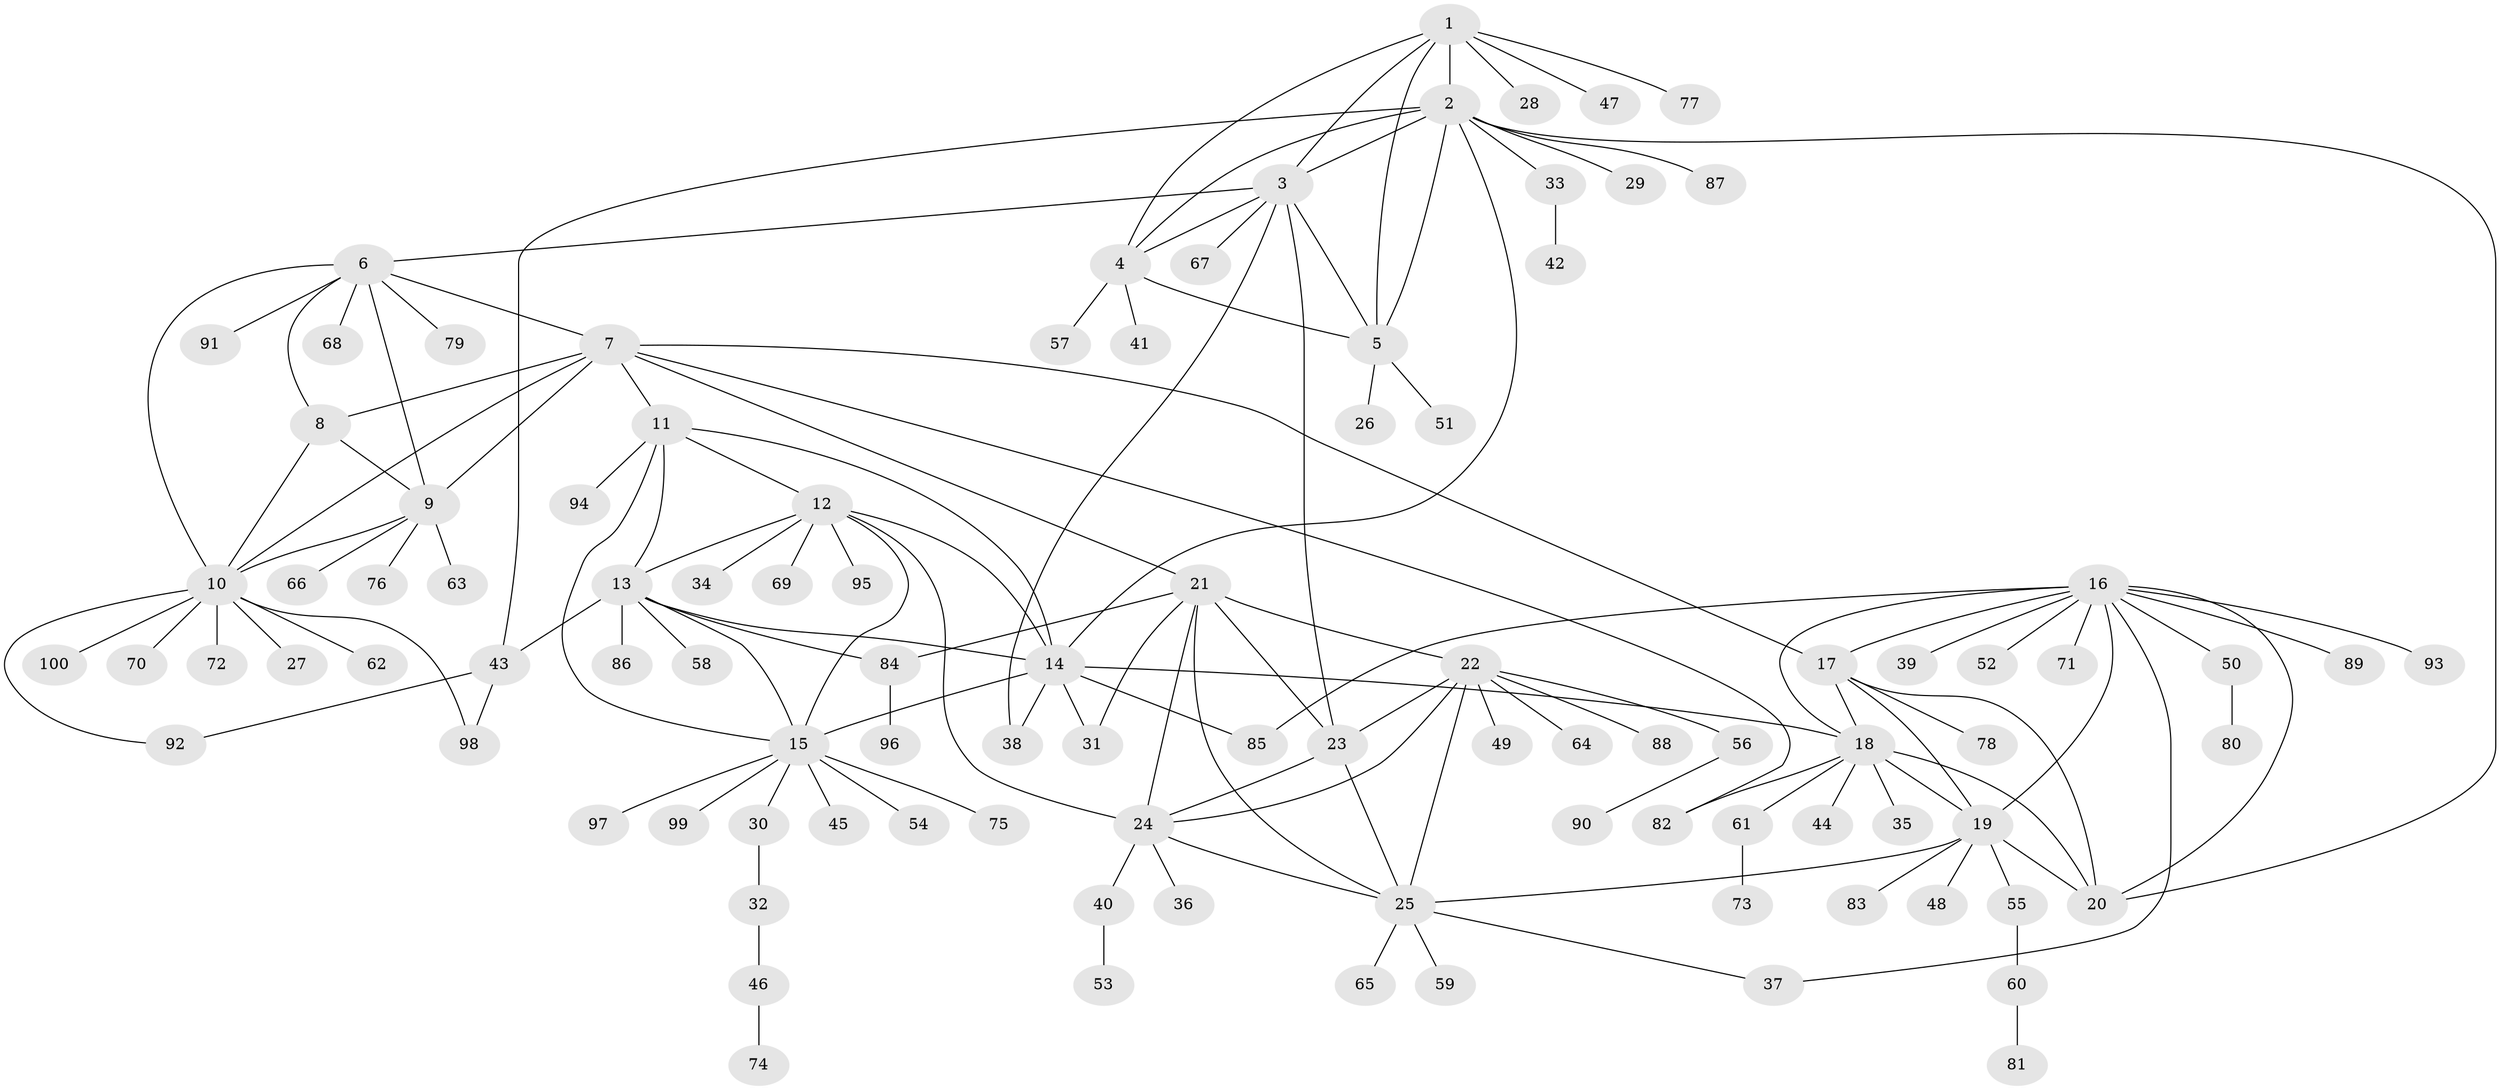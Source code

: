 // coarse degree distribution, {6: 0.07894736842105263, 9: 0.013157894736842105, 7: 0.039473684210526314, 5: 0.039473684210526314, 10: 0.02631578947368421, 8: 0.02631578947368421, 11: 0.02631578947368421, 4: 0.02631578947368421, 1: 0.5921052631578947, 2: 0.13157894736842105}
// Generated by graph-tools (version 1.1) at 2025/42/03/06/25 10:42:13]
// undirected, 100 vertices, 144 edges
graph export_dot {
graph [start="1"]
  node [color=gray90,style=filled];
  1;
  2;
  3;
  4;
  5;
  6;
  7;
  8;
  9;
  10;
  11;
  12;
  13;
  14;
  15;
  16;
  17;
  18;
  19;
  20;
  21;
  22;
  23;
  24;
  25;
  26;
  27;
  28;
  29;
  30;
  31;
  32;
  33;
  34;
  35;
  36;
  37;
  38;
  39;
  40;
  41;
  42;
  43;
  44;
  45;
  46;
  47;
  48;
  49;
  50;
  51;
  52;
  53;
  54;
  55;
  56;
  57;
  58;
  59;
  60;
  61;
  62;
  63;
  64;
  65;
  66;
  67;
  68;
  69;
  70;
  71;
  72;
  73;
  74;
  75;
  76;
  77;
  78;
  79;
  80;
  81;
  82;
  83;
  84;
  85;
  86;
  87;
  88;
  89;
  90;
  91;
  92;
  93;
  94;
  95;
  96;
  97;
  98;
  99;
  100;
  1 -- 2;
  1 -- 3;
  1 -- 4;
  1 -- 5;
  1 -- 28;
  1 -- 47;
  1 -- 77;
  2 -- 3;
  2 -- 4;
  2 -- 5;
  2 -- 14;
  2 -- 20;
  2 -- 29;
  2 -- 33;
  2 -- 43;
  2 -- 87;
  3 -- 4;
  3 -- 5;
  3 -- 6;
  3 -- 23;
  3 -- 38;
  3 -- 67;
  4 -- 5;
  4 -- 41;
  4 -- 57;
  5 -- 26;
  5 -- 51;
  6 -- 7;
  6 -- 8;
  6 -- 9;
  6 -- 10;
  6 -- 68;
  6 -- 79;
  6 -- 91;
  7 -- 8;
  7 -- 9;
  7 -- 10;
  7 -- 11;
  7 -- 17;
  7 -- 21;
  7 -- 82;
  8 -- 9;
  8 -- 10;
  9 -- 10;
  9 -- 63;
  9 -- 66;
  9 -- 76;
  10 -- 27;
  10 -- 62;
  10 -- 70;
  10 -- 72;
  10 -- 92;
  10 -- 98;
  10 -- 100;
  11 -- 12;
  11 -- 13;
  11 -- 14;
  11 -- 15;
  11 -- 94;
  12 -- 13;
  12 -- 14;
  12 -- 15;
  12 -- 24;
  12 -- 34;
  12 -- 69;
  12 -- 95;
  13 -- 14;
  13 -- 15;
  13 -- 43;
  13 -- 58;
  13 -- 84;
  13 -- 86;
  14 -- 15;
  14 -- 18;
  14 -- 31;
  14 -- 38;
  14 -- 85;
  15 -- 30;
  15 -- 45;
  15 -- 54;
  15 -- 75;
  15 -- 97;
  15 -- 99;
  16 -- 17;
  16 -- 18;
  16 -- 19;
  16 -- 20;
  16 -- 37;
  16 -- 39;
  16 -- 50;
  16 -- 52;
  16 -- 71;
  16 -- 85;
  16 -- 89;
  16 -- 93;
  17 -- 18;
  17 -- 19;
  17 -- 20;
  17 -- 78;
  18 -- 19;
  18 -- 20;
  18 -- 35;
  18 -- 44;
  18 -- 61;
  18 -- 82;
  19 -- 20;
  19 -- 25;
  19 -- 48;
  19 -- 55;
  19 -- 83;
  21 -- 22;
  21 -- 23;
  21 -- 24;
  21 -- 25;
  21 -- 31;
  21 -- 84;
  22 -- 23;
  22 -- 24;
  22 -- 25;
  22 -- 49;
  22 -- 56;
  22 -- 64;
  22 -- 88;
  23 -- 24;
  23 -- 25;
  24 -- 25;
  24 -- 36;
  24 -- 40;
  25 -- 37;
  25 -- 59;
  25 -- 65;
  30 -- 32;
  32 -- 46;
  33 -- 42;
  40 -- 53;
  43 -- 92;
  43 -- 98;
  46 -- 74;
  50 -- 80;
  55 -- 60;
  56 -- 90;
  60 -- 81;
  61 -- 73;
  84 -- 96;
}

